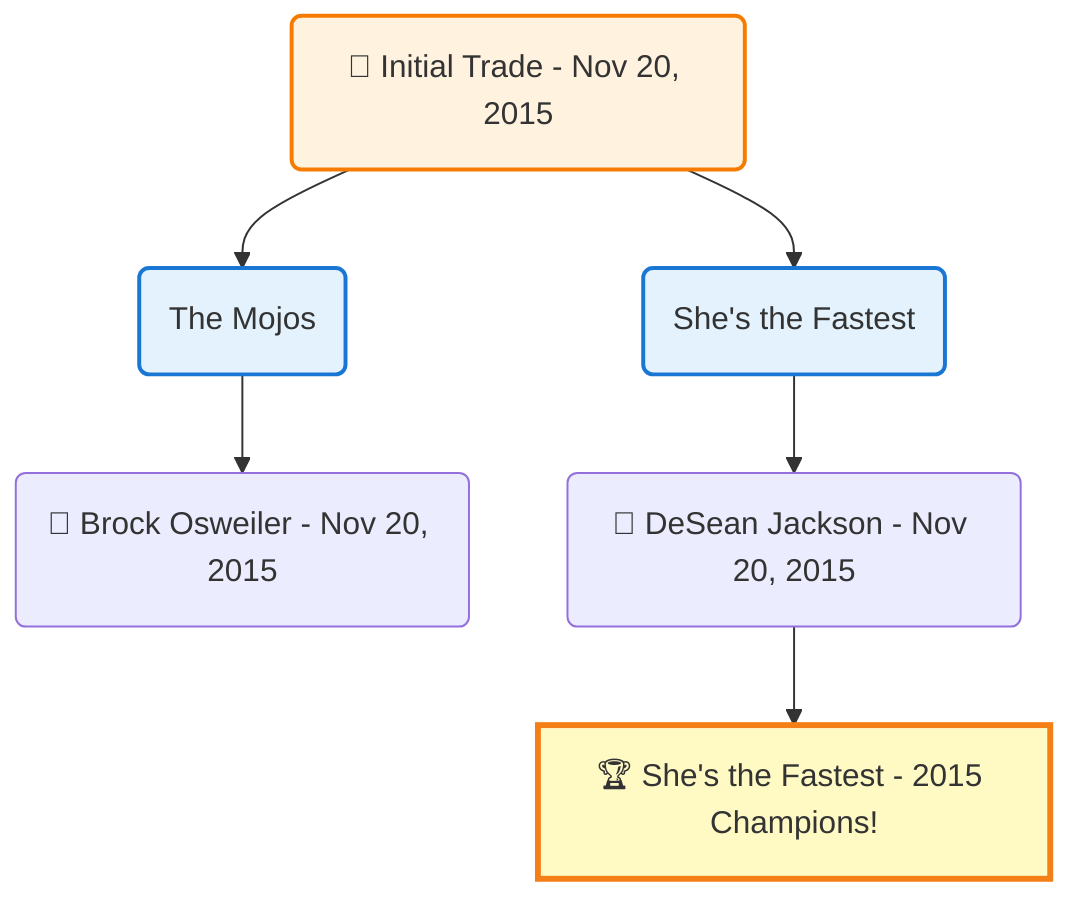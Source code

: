 flowchart TD

    TRADE_MAIN("🔄 Initial Trade - Nov 20, 2015")
    TEAM_1("The Mojos")
    TEAM_2("She's the Fastest")
    NODE_7f8de2db-f125-4bb6-b31f-98044106c4a9("🔄 Brock Osweiler - Nov 20, 2015")
    NODE_3fe025ba-a8b0-4ad7-8961-ec916ddcb5ff("🔄 DeSean Jackson - Nov 20, 2015")
    CHAMP_4449259f-64af-44fd-9235-1facc0926234_2015["🏆 She's the Fastest - 2015 Champions!"]

    TRADE_MAIN --> TEAM_1
    TRADE_MAIN --> TEAM_2
    TEAM_1 --> NODE_7f8de2db-f125-4bb6-b31f-98044106c4a9
    TEAM_2 --> NODE_3fe025ba-a8b0-4ad7-8961-ec916ddcb5ff
    NODE_3fe025ba-a8b0-4ad7-8961-ec916ddcb5ff --> CHAMP_4449259f-64af-44fd-9235-1facc0926234_2015

    %% Node styling
    classDef teamNode fill:#e3f2fd,stroke:#1976d2,stroke-width:2px
    classDef tradeNode fill:#fff3e0,stroke:#f57c00,stroke-width:2px
    classDef playerNode fill:#f3e5f5,stroke:#7b1fa2,stroke-width:1px
    classDef nonRootPlayerNode fill:#f5f5f5,stroke:#757575,stroke-width:1px
    classDef endNode fill:#ffebee,stroke:#c62828,stroke-width:2px
    classDef waiverNode fill:#e8f5e8,stroke:#388e3c,stroke-width:2px
    classDef championshipNode fill:#fff9c4,stroke:#f57f17,stroke-width:3px

    class TEAM_1,TEAM_2 teamNode
    class CHAMP_4449259f-64af-44fd-9235-1facc0926234_2015 championshipNode
    class TRADE_MAIN tradeNode